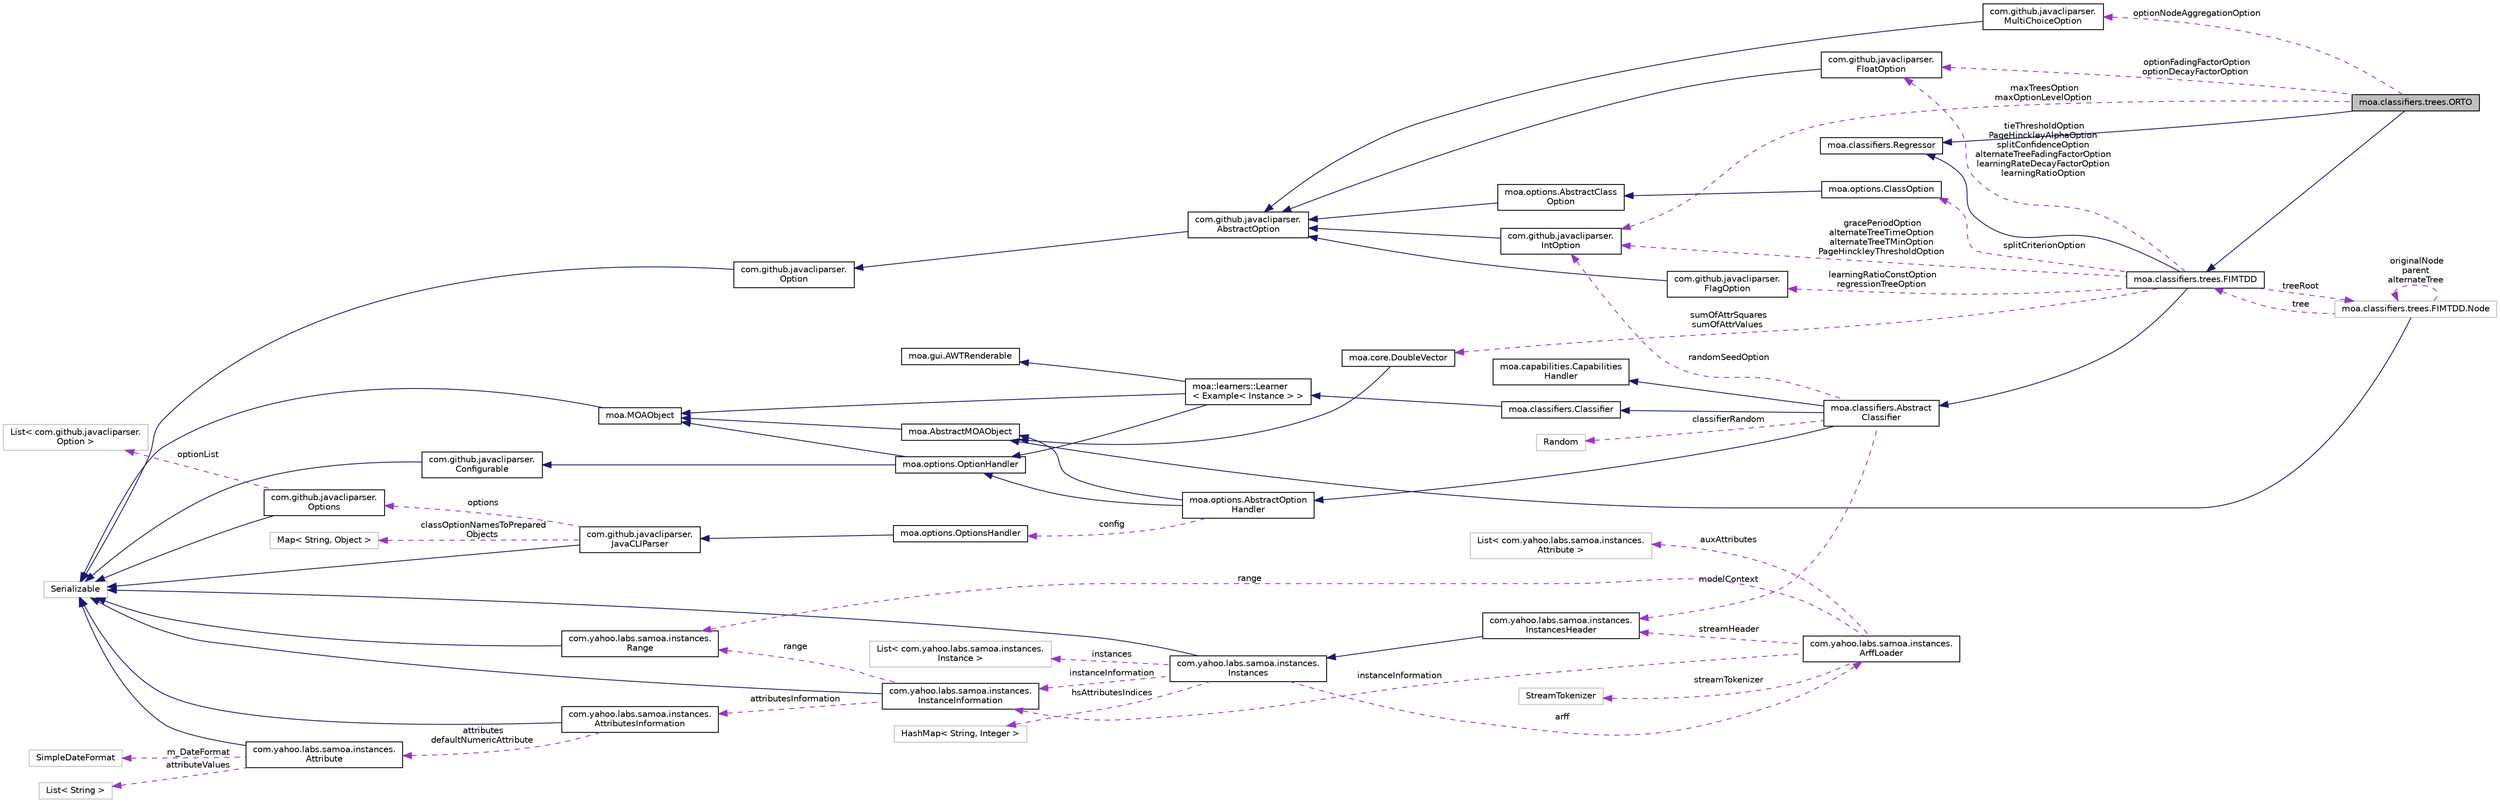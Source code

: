 digraph "moa.classifiers.trees.ORTO"
{
 // LATEX_PDF_SIZE
  edge [fontname="Helvetica",fontsize="10",labelfontname="Helvetica",labelfontsize="10"];
  node [fontname="Helvetica",fontsize="10",shape=record];
  rankdir="LR";
  Node1 [label="moa.classifiers.trees.ORTO",height=0.2,width=0.4,color="black", fillcolor="grey75", style="filled", fontcolor="black",tooltip=" "];
  Node2 -> Node1 [dir="back",color="midnightblue",fontsize="10",style="solid"];
  Node2 [label="moa.classifiers.trees.FIMTDD",height=0.2,width=0.4,color="black", fillcolor="white", style="filled",URL="$classmoa_1_1classifiers_1_1trees_1_1_f_i_m_t_d_d.html",tooltip=" "];
  Node3 -> Node2 [dir="back",color="midnightblue",fontsize="10",style="solid"];
  Node3 [label="moa.classifiers.Abstract\lClassifier",height=0.2,width=0.4,color="black", fillcolor="white", style="filled",URL="$classmoa_1_1classifiers_1_1_abstract_classifier.html",tooltip=" "];
  Node4 -> Node3 [dir="back",color="midnightblue",fontsize="10",style="solid"];
  Node4 [label="moa.options.AbstractOption\lHandler",height=0.2,width=0.4,color="black", fillcolor="white", style="filled",URL="$classmoa_1_1options_1_1_abstract_option_handler.html",tooltip=" "];
  Node5 -> Node4 [dir="back",color="midnightblue",fontsize="10",style="solid"];
  Node5 [label="moa.AbstractMOAObject",height=0.2,width=0.4,color="black", fillcolor="white", style="filled",URL="$classmoa_1_1_abstract_m_o_a_object.html",tooltip=" "];
  Node6 -> Node5 [dir="back",color="midnightblue",fontsize="10",style="solid"];
  Node6 [label="moa.MOAObject",height=0.2,width=0.4,color="black", fillcolor="white", style="filled",URL="$interfacemoa_1_1_m_o_a_object.html",tooltip=" "];
  Node7 -> Node6 [dir="back",color="midnightblue",fontsize="10",style="solid"];
  Node7 [label="Serializable",height=0.2,width=0.4,color="grey75", fillcolor="white", style="filled",tooltip=" "];
  Node8 -> Node4 [dir="back",color="midnightblue",fontsize="10",style="solid"];
  Node8 [label="moa.options.OptionHandler",height=0.2,width=0.4,color="black", fillcolor="white", style="filled",URL="$interfacemoa_1_1options_1_1_option_handler.html",tooltip=" "];
  Node6 -> Node8 [dir="back",color="midnightblue",fontsize="10",style="solid"];
  Node9 -> Node8 [dir="back",color="midnightblue",fontsize="10",style="solid"];
  Node9 [label="com.github.javacliparser.\lConfigurable",height=0.2,width=0.4,color="black", fillcolor="white", style="filled",URL="$interfacecom_1_1github_1_1javacliparser_1_1_configurable.html",tooltip=" "];
  Node7 -> Node9 [dir="back",color="midnightblue",fontsize="10",style="solid"];
  Node10 -> Node4 [dir="back",color="darkorchid3",fontsize="10",style="dashed",label=" config" ];
  Node10 [label="moa.options.OptionsHandler",height=0.2,width=0.4,color="black", fillcolor="white", style="filled",URL="$classmoa_1_1options_1_1_options_handler.html",tooltip=" "];
  Node11 -> Node10 [dir="back",color="midnightblue",fontsize="10",style="solid"];
  Node11 [label="com.github.javacliparser.\lJavaCLIParser",height=0.2,width=0.4,color="black", fillcolor="white", style="filled",URL="$classcom_1_1github_1_1javacliparser_1_1_java_c_l_i_parser.html",tooltip=" "];
  Node7 -> Node11 [dir="back",color="midnightblue",fontsize="10",style="solid"];
  Node12 -> Node11 [dir="back",color="darkorchid3",fontsize="10",style="dashed",label=" options" ];
  Node12 [label="com.github.javacliparser.\lOptions",height=0.2,width=0.4,color="black", fillcolor="white", style="filled",URL="$classcom_1_1github_1_1javacliparser_1_1_options.html",tooltip=" "];
  Node7 -> Node12 [dir="back",color="midnightblue",fontsize="10",style="solid"];
  Node13 -> Node12 [dir="back",color="darkorchid3",fontsize="10",style="dashed",label=" optionList" ];
  Node13 [label="List\< com.github.javacliparser.\lOption \>",height=0.2,width=0.4,color="grey75", fillcolor="white", style="filled",tooltip=" "];
  Node14 -> Node11 [dir="back",color="darkorchid3",fontsize="10",style="dashed",label=" classOptionNamesToPrepared\lObjects" ];
  Node14 [label="Map\< String, Object \>",height=0.2,width=0.4,color="grey75", fillcolor="white", style="filled",tooltip=" "];
  Node15 -> Node3 [dir="back",color="midnightblue",fontsize="10",style="solid"];
  Node15 [label="moa.classifiers.Classifier",height=0.2,width=0.4,color="black", fillcolor="white", style="filled",URL="$interfacemoa_1_1classifiers_1_1_classifier.html",tooltip=" "];
  Node16 -> Node15 [dir="back",color="midnightblue",fontsize="10",style="solid"];
  Node16 [label="moa::learners::Learner\l\< Example\< Instance \> \>",height=0.2,width=0.4,color="black", fillcolor="white", style="filled",URL="$interfacemoa_1_1learners_1_1_learner.html",tooltip=" "];
  Node6 -> Node16 [dir="back",color="midnightblue",fontsize="10",style="solid"];
  Node8 -> Node16 [dir="back",color="midnightblue",fontsize="10",style="solid"];
  Node17 -> Node16 [dir="back",color="midnightblue",fontsize="10",style="solid"];
  Node17 [label="moa.gui.AWTRenderable",height=0.2,width=0.4,color="black", fillcolor="white", style="filled",URL="$interfacemoa_1_1gui_1_1_a_w_t_renderable.html",tooltip=" "];
  Node18 -> Node3 [dir="back",color="midnightblue",fontsize="10",style="solid"];
  Node18 [label="moa.capabilities.Capabilities\lHandler",height=0.2,width=0.4,color="black", fillcolor="white", style="filled",URL="$interfacemoa_1_1capabilities_1_1_capabilities_handler.html",tooltip=" "];
  Node19 -> Node3 [dir="back",color="darkorchid3",fontsize="10",style="dashed",label=" modelContext" ];
  Node19 [label="com.yahoo.labs.samoa.instances.\lInstancesHeader",height=0.2,width=0.4,color="black", fillcolor="white", style="filled",URL="$classcom_1_1yahoo_1_1labs_1_1samoa_1_1instances_1_1_instances_header.html",tooltip=" "];
  Node20 -> Node19 [dir="back",color="midnightblue",fontsize="10",style="solid"];
  Node20 [label="com.yahoo.labs.samoa.instances.\lInstances",height=0.2,width=0.4,color="black", fillcolor="white", style="filled",URL="$classcom_1_1yahoo_1_1labs_1_1samoa_1_1instances_1_1_instances.html",tooltip=" "];
  Node7 -> Node20 [dir="back",color="midnightblue",fontsize="10",style="solid"];
  Node21 -> Node20 [dir="back",color="darkorchid3",fontsize="10",style="dashed",label=" arff" ];
  Node21 [label="com.yahoo.labs.samoa.instances.\lArffLoader",height=0.2,width=0.4,color="black", fillcolor="white", style="filled",URL="$classcom_1_1yahoo_1_1labs_1_1samoa_1_1instances_1_1_arff_loader.html",tooltip=" "];
  Node19 -> Node21 [dir="back",color="darkorchid3",fontsize="10",style="dashed",label=" streamHeader" ];
  Node22 -> Node21 [dir="back",color="darkorchid3",fontsize="10",style="dashed",label=" auxAttributes" ];
  Node22 [label="List\< com.yahoo.labs.samoa.instances.\lAttribute \>",height=0.2,width=0.4,color="grey75", fillcolor="white", style="filled",tooltip=" "];
  Node23 -> Node21 [dir="back",color="darkorchid3",fontsize="10",style="dashed",label=" instanceInformation" ];
  Node23 [label="com.yahoo.labs.samoa.instances.\lInstanceInformation",height=0.2,width=0.4,color="black", fillcolor="white", style="filled",URL="$classcom_1_1yahoo_1_1labs_1_1samoa_1_1instances_1_1_instance_information.html",tooltip=" "];
  Node7 -> Node23 [dir="back",color="midnightblue",fontsize="10",style="solid"];
  Node24 -> Node23 [dir="back",color="darkorchid3",fontsize="10",style="dashed",label=" attributesInformation" ];
  Node24 [label="com.yahoo.labs.samoa.instances.\lAttributesInformation",height=0.2,width=0.4,color="black", fillcolor="white", style="filled",URL="$classcom_1_1yahoo_1_1labs_1_1samoa_1_1instances_1_1_attributes_information.html",tooltip=" "];
  Node7 -> Node24 [dir="back",color="midnightblue",fontsize="10",style="solid"];
  Node25 -> Node24 [dir="back",color="darkorchid3",fontsize="10",style="dashed",label=" attributes\ndefaultNumericAttribute" ];
  Node25 [label="com.yahoo.labs.samoa.instances.\lAttribute",height=0.2,width=0.4,color="black", fillcolor="white", style="filled",URL="$classcom_1_1yahoo_1_1labs_1_1samoa_1_1instances_1_1_attribute.html",tooltip=" "];
  Node7 -> Node25 [dir="back",color="midnightblue",fontsize="10",style="solid"];
  Node26 -> Node25 [dir="back",color="darkorchid3",fontsize="10",style="dashed",label=" attributeValues" ];
  Node26 [label="List\< String \>",height=0.2,width=0.4,color="grey75", fillcolor="white", style="filled",tooltip=" "];
  Node27 -> Node25 [dir="back",color="darkorchid3",fontsize="10",style="dashed",label=" m_DateFormat" ];
  Node27 [label="SimpleDateFormat",height=0.2,width=0.4,color="grey75", fillcolor="white", style="filled",tooltip=" "];
  Node28 -> Node23 [dir="back",color="darkorchid3",fontsize="10",style="dashed",label=" range" ];
  Node28 [label="com.yahoo.labs.samoa.instances.\lRange",height=0.2,width=0.4,color="black", fillcolor="white", style="filled",URL="$classcom_1_1yahoo_1_1labs_1_1samoa_1_1instances_1_1_range.html",tooltip=" "];
  Node7 -> Node28 [dir="back",color="midnightblue",fontsize="10",style="solid"];
  Node28 -> Node21 [dir="back",color="darkorchid3",fontsize="10",style="dashed",label=" range" ];
  Node29 -> Node21 [dir="back",color="darkorchid3",fontsize="10",style="dashed",label=" streamTokenizer" ];
  Node29 [label="StreamTokenizer",height=0.2,width=0.4,color="grey75", fillcolor="white", style="filled",tooltip=" "];
  Node30 -> Node20 [dir="back",color="darkorchid3",fontsize="10",style="dashed",label=" instances" ];
  Node30 [label="List\< com.yahoo.labs.samoa.instances.\lInstance \>",height=0.2,width=0.4,color="grey75", fillcolor="white", style="filled",tooltip=" "];
  Node23 -> Node20 [dir="back",color="darkorchid3",fontsize="10",style="dashed",label=" instanceInformation" ];
  Node31 -> Node20 [dir="back",color="darkorchid3",fontsize="10",style="dashed",label=" hsAttributesIndices" ];
  Node31 [label="HashMap\< String, Integer \>",height=0.2,width=0.4,color="grey75", fillcolor="white", style="filled",tooltip=" "];
  Node32 -> Node3 [dir="back",color="darkorchid3",fontsize="10",style="dashed",label=" randomSeedOption" ];
  Node32 [label="com.github.javacliparser.\lIntOption",height=0.2,width=0.4,color="black", fillcolor="white", style="filled",URL="$classcom_1_1github_1_1javacliparser_1_1_int_option.html",tooltip=" "];
  Node33 -> Node32 [dir="back",color="midnightblue",fontsize="10",style="solid"];
  Node33 [label="com.github.javacliparser.\lAbstractOption",height=0.2,width=0.4,color="black", fillcolor="white", style="filled",URL="$classcom_1_1github_1_1javacliparser_1_1_abstract_option.html",tooltip=" "];
  Node34 -> Node33 [dir="back",color="midnightblue",fontsize="10",style="solid"];
  Node34 [label="com.github.javacliparser.\lOption",height=0.2,width=0.4,color="black", fillcolor="white", style="filled",URL="$interfacecom_1_1github_1_1javacliparser_1_1_option.html",tooltip=" "];
  Node7 -> Node34 [dir="back",color="midnightblue",fontsize="10",style="solid"];
  Node35 -> Node3 [dir="back",color="darkorchid3",fontsize="10",style="dashed",label=" classifierRandom" ];
  Node35 [label="Random",height=0.2,width=0.4,color="grey75", fillcolor="white", style="filled",tooltip=" "];
  Node36 -> Node2 [dir="back",color="midnightblue",fontsize="10",style="solid"];
  Node36 [label="moa.classifiers.Regressor",height=0.2,width=0.4,color="black", fillcolor="white", style="filled",URL="$interfacemoa_1_1classifiers_1_1_regressor.html",tooltip=" "];
  Node37 -> Node2 [dir="back",color="darkorchid3",fontsize="10",style="dashed",label=" learningRatioConstOption\nregressionTreeOption" ];
  Node37 [label="com.github.javacliparser.\lFlagOption",height=0.2,width=0.4,color="black", fillcolor="white", style="filled",URL="$classcom_1_1github_1_1javacliparser_1_1_flag_option.html",tooltip=" "];
  Node33 -> Node37 [dir="back",color="midnightblue",fontsize="10",style="solid"];
  Node38 -> Node2 [dir="back",color="darkorchid3",fontsize="10",style="dashed",label=" sumOfAttrSquares\nsumOfAttrValues" ];
  Node38 [label="moa.core.DoubleVector",height=0.2,width=0.4,color="black", fillcolor="white", style="filled",URL="$classmoa_1_1core_1_1_double_vector.html",tooltip=" "];
  Node5 -> Node38 [dir="back",color="midnightblue",fontsize="10",style="solid"];
  Node32 -> Node2 [dir="back",color="darkorchid3",fontsize="10",style="dashed",label=" gracePeriodOption\nalternateTreeTimeOption\nalternateTreeTMinOption\nPageHinckleyThresholdOption" ];
  Node39 -> Node2 [dir="back",color="darkorchid3",fontsize="10",style="dashed",label=" splitCriterionOption" ];
  Node39 [label="moa.options.ClassOption",height=0.2,width=0.4,color="black", fillcolor="white", style="filled",URL="$classmoa_1_1options_1_1_class_option.html",tooltip=" "];
  Node40 -> Node39 [dir="back",color="midnightblue",fontsize="10",style="solid"];
  Node40 [label="moa.options.AbstractClass\lOption",height=0.2,width=0.4,color="black", fillcolor="white", style="filled",URL="$classmoa_1_1options_1_1_abstract_class_option.html",tooltip=" "];
  Node33 -> Node40 [dir="back",color="midnightblue",fontsize="10",style="solid"];
  Node41 -> Node2 [dir="back",color="darkorchid3",fontsize="10",style="dashed",label=" tieThresholdOption\nPageHinckleyAlphaOption\nsplitConfidenceOption\nalternateTreeFadingFactorOption\nlearningRateDecayFactorOption\nlearningRatioOption" ];
  Node41 [label="com.github.javacliparser.\lFloatOption",height=0.2,width=0.4,color="black", fillcolor="white", style="filled",URL="$classcom_1_1github_1_1javacliparser_1_1_float_option.html",tooltip=" "];
  Node33 -> Node41 [dir="back",color="midnightblue",fontsize="10",style="solid"];
  Node42 -> Node2 [dir="back",color="darkorchid3",fontsize="10",style="dashed",label=" treeRoot" ];
  Node42 [label="moa.classifiers.trees.FIMTDD.Node",height=0.2,width=0.4,color="grey75", fillcolor="white", style="filled",tooltip=" "];
  Node5 -> Node42 [dir="back",color="midnightblue",fontsize="10",style="solid"];
  Node2 -> Node42 [dir="back",color="darkorchid3",fontsize="10",style="dashed",label=" tree" ];
  Node42 -> Node42 [dir="back",color="darkorchid3",fontsize="10",style="dashed",label=" originalNode\nparent\nalternateTree" ];
  Node36 -> Node1 [dir="back",color="midnightblue",fontsize="10",style="solid"];
  Node43 -> Node1 [dir="back",color="darkorchid3",fontsize="10",style="dashed",label=" optionNodeAggregationOption" ];
  Node43 [label="com.github.javacliparser.\lMultiChoiceOption",height=0.2,width=0.4,color="black", fillcolor="white", style="filled",URL="$classcom_1_1github_1_1javacliparser_1_1_multi_choice_option.html",tooltip=" "];
  Node33 -> Node43 [dir="back",color="midnightblue",fontsize="10",style="solid"];
  Node32 -> Node1 [dir="back",color="darkorchid3",fontsize="10",style="dashed",label=" maxTreesOption\nmaxOptionLevelOption" ];
  Node41 -> Node1 [dir="back",color="darkorchid3",fontsize="10",style="dashed",label=" optionFadingFactorOption\noptionDecayFactorOption" ];
}
